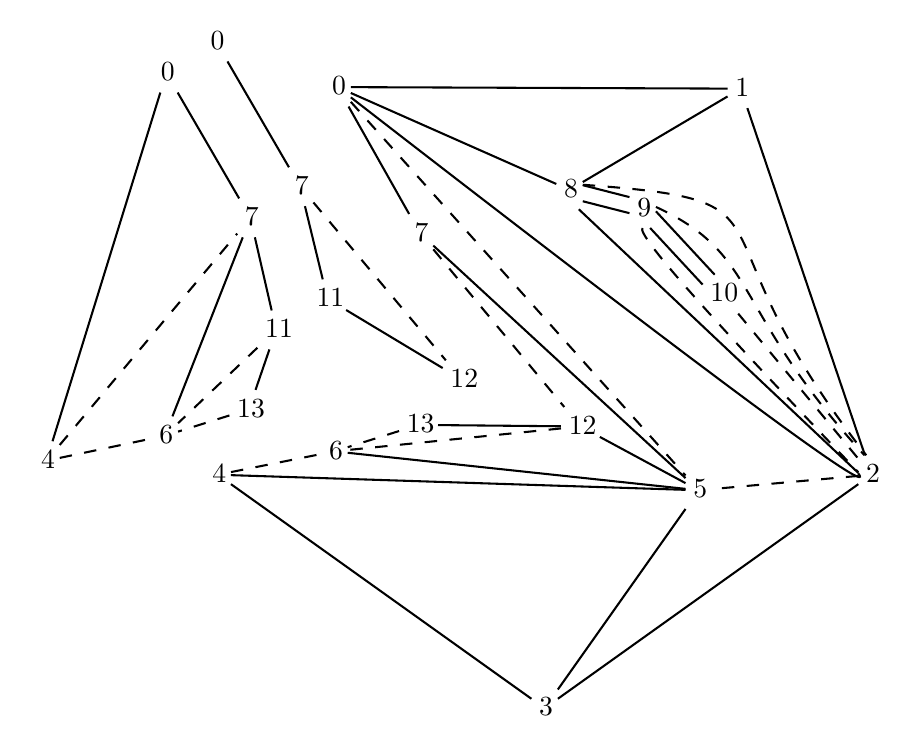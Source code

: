 

\tikzset{every picture/.style={line width=0.75pt}} %set default line width to 0.75pt        

\begin{tikzpicture}[x=0.75pt,y=0.75pt,yscale=-0.75,xscale=0.75]
%uncomment if require: \path (0,1447); %set diagram left start at 0, and has height of 1447


% Text Node
\draw (192,511) node [anchor=north west][inner sep=0.75pt]   [align=left] {0};
% Text Node
\draw (246,604) node [anchor=north west][inner sep=0.75pt]   [align=left] {7};
% Text Node
\draw (260,676) node [anchor=north west][inner sep=0.75pt]   [align=left] {11};
% Text Node
\draw (346,728) node [anchor=north west][inner sep=0.75pt]   [align=left] {12};
% Text Node
\draw (403,939) node [anchor=north west][inner sep=0.75pt]   [align=left] {3};
% Text Node
\draw (193,789) node [anchor=north west][inner sep=0.75pt]   [align=left] {4};
% Text Node
\draw (270,540) node [anchor=north west][inner sep=0.75pt]   [align=left] {0};
% Text Node
\draw (529,541) node [anchor=north west][inner sep=0.75pt]   [align=left] {1};
% Text Node
\draw (613,789) node [anchor=north west][inner sep=0.75pt]   [align=left] {2};
% Text Node
\draw (419,606) node [anchor=north west][inner sep=0.75pt]   [align=left] {8};
% Text Node
\draw (466,618) node [anchor=north west][inner sep=0.75pt]   [align=left] {9};
% Text Node
\draw (513,673) node [anchor=north west][inner sep=0.75pt]   [align=left] {10};
% Text Node
\draw (323,634) node [anchor=north west][inner sep=0.75pt]   [align=left] {7};
% Text Node
\draw (502,799) node [anchor=north west][inner sep=0.75pt]   [align=left] {5};
% Text Node
\draw (268,774) node [anchor=north west][inner sep=0.75pt]   [align=left] {6};
% Text Node
\draw (422,758) node [anchor=north west][inner sep=0.75pt]   [align=left] {12};
% Text Node
\draw (318,757) node [anchor=north west][inner sep=0.75pt]   [align=left] {13};
% Text Node
\draw (83,780) node [anchor=north west][inner sep=0.75pt]   [align=left] {4};
% Text Node
\draw (160,531) node [anchor=north west][inner sep=0.75pt]   [align=left] {0};
% Text Node
\draw (214,624) node [anchor=north west][inner sep=0.75pt]   [align=left] {7};
% Text Node
\draw (159,764) node [anchor=north west][inner sep=0.75pt]   [align=left] {6};
% Text Node
\draw (227,696) node [anchor=north west][inner sep=0.75pt]   [align=left] {11};
% Text Node
\draw (209,747) node [anchor=north west][inner sep=0.75pt]   [align=left] {13};
% Connection
\draw    (244.24,600) -- (204.76,532) ;
% Connection
\draw    (265.96,672) -- (254.54,625) ;
% Connection
\draw  [dash pattern={on 4.5pt off 4.5pt}]  (260,622.63) -- (345.02,724) ;
% Connection
\draw    (281,691.71) -- (343,728.99) ;
% Connection
\draw    (284,548.53) -- (526,549.47) ;
% Connection
\draw    (538.73,562) -- (614.27,785) ;
% Connection
\draw    (610,803.57) -- (417,941.43) ;
% Connection
\draw    (400,941.43) -- (207,803.57) ;
% Connection
\draw    (416,610.73) -- (284,552.27) ;
% Connection
\draw    (433,609.48) -- (526,554.52) ;
% Connection
\draw  [dash pattern={on 4.5pt off 4.5pt}]  (433,611.24) .. controls (580.43,621.87) and (495.43,631.86) .. (615.1,785) ;
% Connection
\draw    (510,675.37) -- (476.27,639) ;
% Connection
\draw    (463,629.49) -- (433,621.83) ;
% Connection
\draw    (207,797.78) -- (499,807.22) ;
% Connection
\draw    (417,935.48) -- (499,819.52) ;
% Connection
\draw    (282,783.41) -- (499,806.59) ;
% Connection
\draw    (499,799.66) -- (337,650.34) ;
% Connection
\draw    (321.45,630) -- (282.55,561) ;
% Connection
\draw    (444,773.24) -- (499,802.91) ;
% Connection
\draw  [dash pattern={on 4.5pt off 4.5pt}]  (532.84,694) -- (610,787.23) ;
% Connection
\draw  [dash pattern={on 4.5pt off 4.5pt}]  (480,625.48) .. controls (547.29,656.49) and (527.79,690.99) .. (613.97,785) ;
% Connection
\draw  [dash pattern={on 4.5pt off 4.5pt}]  (471.31,639) .. controls (467.58,643.34) and (513.81,695.62) .. (610,795.85) ;
% Connection
\draw  [dash pattern={on 4.5pt off 4.5pt}]  (284,557.99) -- (499,798.01) ;
% Connection
\draw    (430.46,627) -- (610,796.36) ;
% Connection
\draw  [dash pattern={on 4.5pt off 4.5pt}]  (207,795.8) -- (265,784.2) ;
% Connection
\draw  [dash pattern={on 4.5pt off 4.5pt}]  (610,798.27) -- (516,806.73) ;
% Connection
\draw  [dash pattern={on 4.5pt off 4.5pt}]  (337,652.73) -- (421.12,754) ;
% Connection
\draw    (480,628.31) -- (517.73,669) ;
% Connection
\draw    (463,619.17) -- (433,611.51) ;
% Connection
\draw    (340,765.62) -- (419,766.38) ;
% Connection
\draw  [dash pattern={on 4.5pt off 4.5pt}]  (419,767.77) -- (282,781.64) ;
% Connection
\draw  [dash pattern={on 4.5pt off 4.5pt}]  (315,769.44) -- (282,779.82) ;
% Connection
\draw    (92.37,776) -- (161.63,552) ;
% Connection
\draw    (214.59,645) -- (169.41,760) ;
% Connection
\draw    (212.24,620) -- (172.76,552) ;
% Connection
\draw    (233.14,692) -- (222.36,645) ;
% Connection
\draw  [dash pattern={on 4.5pt off 4.5pt}]  (97,778.38) -- (211,642.62) ;
% Connection
\draw  [dash pattern={on 4.5pt off 4.5pt}]  (97,786.71) -- (156,774.29) ;
% Connection
\draw    (222.79,743) -- (231.71,717) ;
% Connection
\draw  [dash pattern={on 4.5pt off 4.5pt}]  (224,715.91) -- (173,764.42) ;
% Connection
\draw  [dash pattern={on 4.5pt off 4.5pt}]  (206,759.44) -- (173,769.82) ;
% Connection
\draw    (610,796.62) .. controls (623.33,814.37) and (514.67,733.86) .. (284,555.09) ;

\end{tikzpicture}
